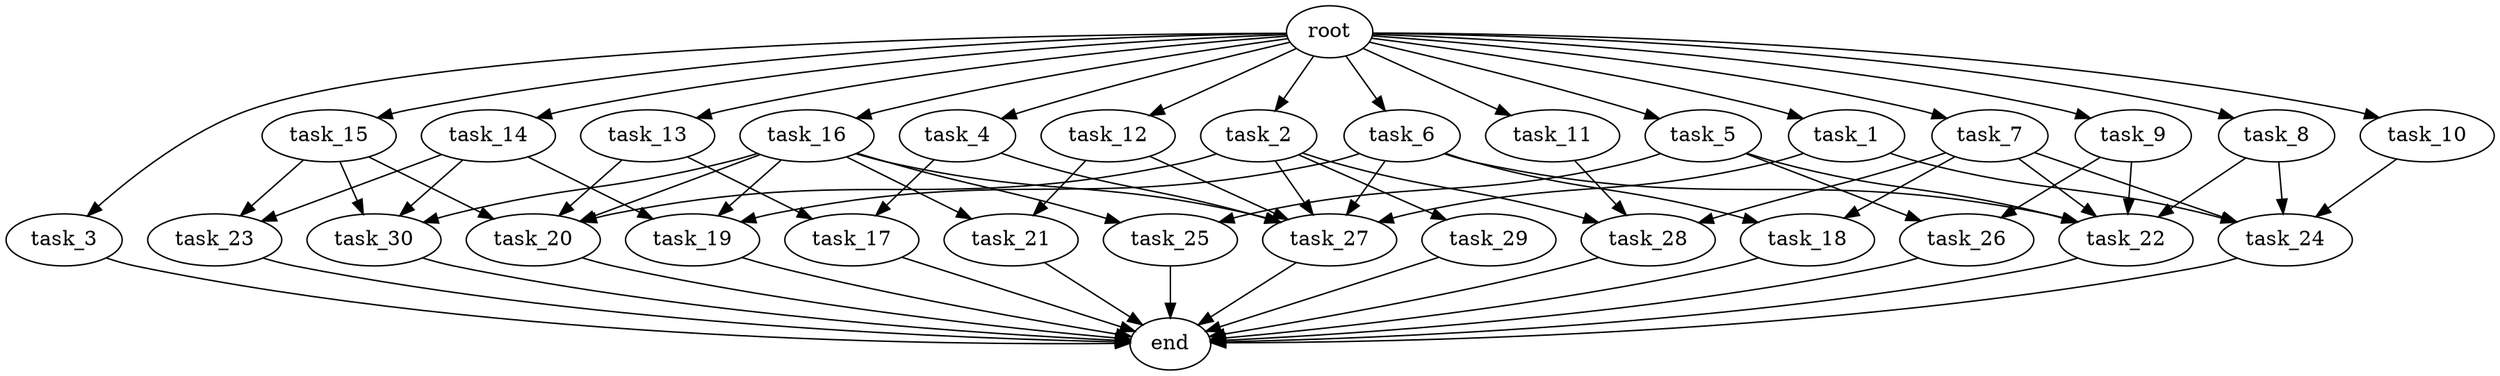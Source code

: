 digraph G {
  root [size="0.000000e+00"];
  task_1 [size="1.736258e+10"];
  task_2 [size="2.204196e+10"];
  task_3 [size="1.074762e+10"];
  task_4 [size="2.388469e+10"];
  task_5 [size="3.085634e+10"];
  task_6 [size="5.796796e+10"];
  task_7 [size="5.997564e+10"];
  task_8 [size="3.867646e+10"];
  task_9 [size="2.134665e+10"];
  task_10 [size="1.004566e+10"];
  task_11 [size="8.208894e+09"];
  task_12 [size="7.124538e+10"];
  task_13 [size="4.425833e+10"];
  task_14 [size="7.391905e+10"];
  task_15 [size="3.845371e+10"];
  task_16 [size="6.150914e+10"];
  task_17 [size="3.802246e+10"];
  task_18 [size="5.413105e+10"];
  task_19 [size="2.717961e+10"];
  task_20 [size="8.818181e+10"];
  task_21 [size="4.915707e+10"];
  task_22 [size="7.896088e+10"];
  task_23 [size="5.239830e+10"];
  task_24 [size="3.221478e+10"];
  task_25 [size="4.990822e+10"];
  task_26 [size="6.156763e+10"];
  task_27 [size="8.382351e+10"];
  task_28 [size="6.065933e+10"];
  task_29 [size="3.730238e+10"];
  task_30 [size="7.034860e+10"];
  end [size="0.000000e+00"];

  root -> task_1 [size="1.000000e-12"];
  root -> task_2 [size="1.000000e-12"];
  root -> task_3 [size="1.000000e-12"];
  root -> task_4 [size="1.000000e-12"];
  root -> task_5 [size="1.000000e-12"];
  root -> task_6 [size="1.000000e-12"];
  root -> task_7 [size="1.000000e-12"];
  root -> task_8 [size="1.000000e-12"];
  root -> task_9 [size="1.000000e-12"];
  root -> task_10 [size="1.000000e-12"];
  root -> task_11 [size="1.000000e-12"];
  root -> task_12 [size="1.000000e-12"];
  root -> task_13 [size="1.000000e-12"];
  root -> task_14 [size="1.000000e-12"];
  root -> task_15 [size="1.000000e-12"];
  root -> task_16 [size="1.000000e-12"];
  task_1 -> task_24 [size="8.053695e+07"];
  task_1 -> task_27 [size="1.397059e+08"];
  task_2 -> task_20 [size="2.204545e+08"];
  task_2 -> task_27 [size="1.397059e+08"];
  task_2 -> task_28 [size="2.021978e+08"];
  task_2 -> task_29 [size="3.730238e+08"];
  task_3 -> end [size="1.000000e-12"];
  task_4 -> task_17 [size="1.901123e+08"];
  task_4 -> task_27 [size="1.397059e+08"];
  task_5 -> task_22 [size="1.579218e+08"];
  task_5 -> task_25 [size="2.495411e+08"];
  task_5 -> task_26 [size="3.078381e+08"];
  task_6 -> task_18 [size="2.706552e+08"];
  task_6 -> task_19 [size="9.059871e+07"];
  task_6 -> task_22 [size="1.579218e+08"];
  task_6 -> task_27 [size="1.397059e+08"];
  task_7 -> task_18 [size="2.706552e+08"];
  task_7 -> task_22 [size="1.579218e+08"];
  task_7 -> task_24 [size="8.053695e+07"];
  task_7 -> task_28 [size="2.021978e+08"];
  task_8 -> task_22 [size="1.579218e+08"];
  task_8 -> task_24 [size="8.053695e+07"];
  task_9 -> task_22 [size="1.579218e+08"];
  task_9 -> task_26 [size="3.078381e+08"];
  task_10 -> task_24 [size="8.053695e+07"];
  task_11 -> task_28 [size="2.021978e+08"];
  task_12 -> task_21 [size="2.457853e+08"];
  task_12 -> task_27 [size="1.397059e+08"];
  task_13 -> task_17 [size="1.901123e+08"];
  task_13 -> task_20 [size="2.204545e+08"];
  task_14 -> task_19 [size="9.059871e+07"];
  task_14 -> task_23 [size="2.619915e+08"];
  task_14 -> task_30 [size="2.344953e+08"];
  task_15 -> task_20 [size="2.204545e+08"];
  task_15 -> task_23 [size="2.619915e+08"];
  task_15 -> task_30 [size="2.344953e+08"];
  task_16 -> task_19 [size="9.059871e+07"];
  task_16 -> task_20 [size="2.204545e+08"];
  task_16 -> task_21 [size="2.457853e+08"];
  task_16 -> task_25 [size="2.495411e+08"];
  task_16 -> task_27 [size="1.397059e+08"];
  task_16 -> task_30 [size="2.344953e+08"];
  task_17 -> end [size="1.000000e-12"];
  task_18 -> end [size="1.000000e-12"];
  task_19 -> end [size="1.000000e-12"];
  task_20 -> end [size="1.000000e-12"];
  task_21 -> end [size="1.000000e-12"];
  task_22 -> end [size="1.000000e-12"];
  task_23 -> end [size="1.000000e-12"];
  task_24 -> end [size="1.000000e-12"];
  task_25 -> end [size="1.000000e-12"];
  task_26 -> end [size="1.000000e-12"];
  task_27 -> end [size="1.000000e-12"];
  task_28 -> end [size="1.000000e-12"];
  task_29 -> end [size="1.000000e-12"];
  task_30 -> end [size="1.000000e-12"];
}
